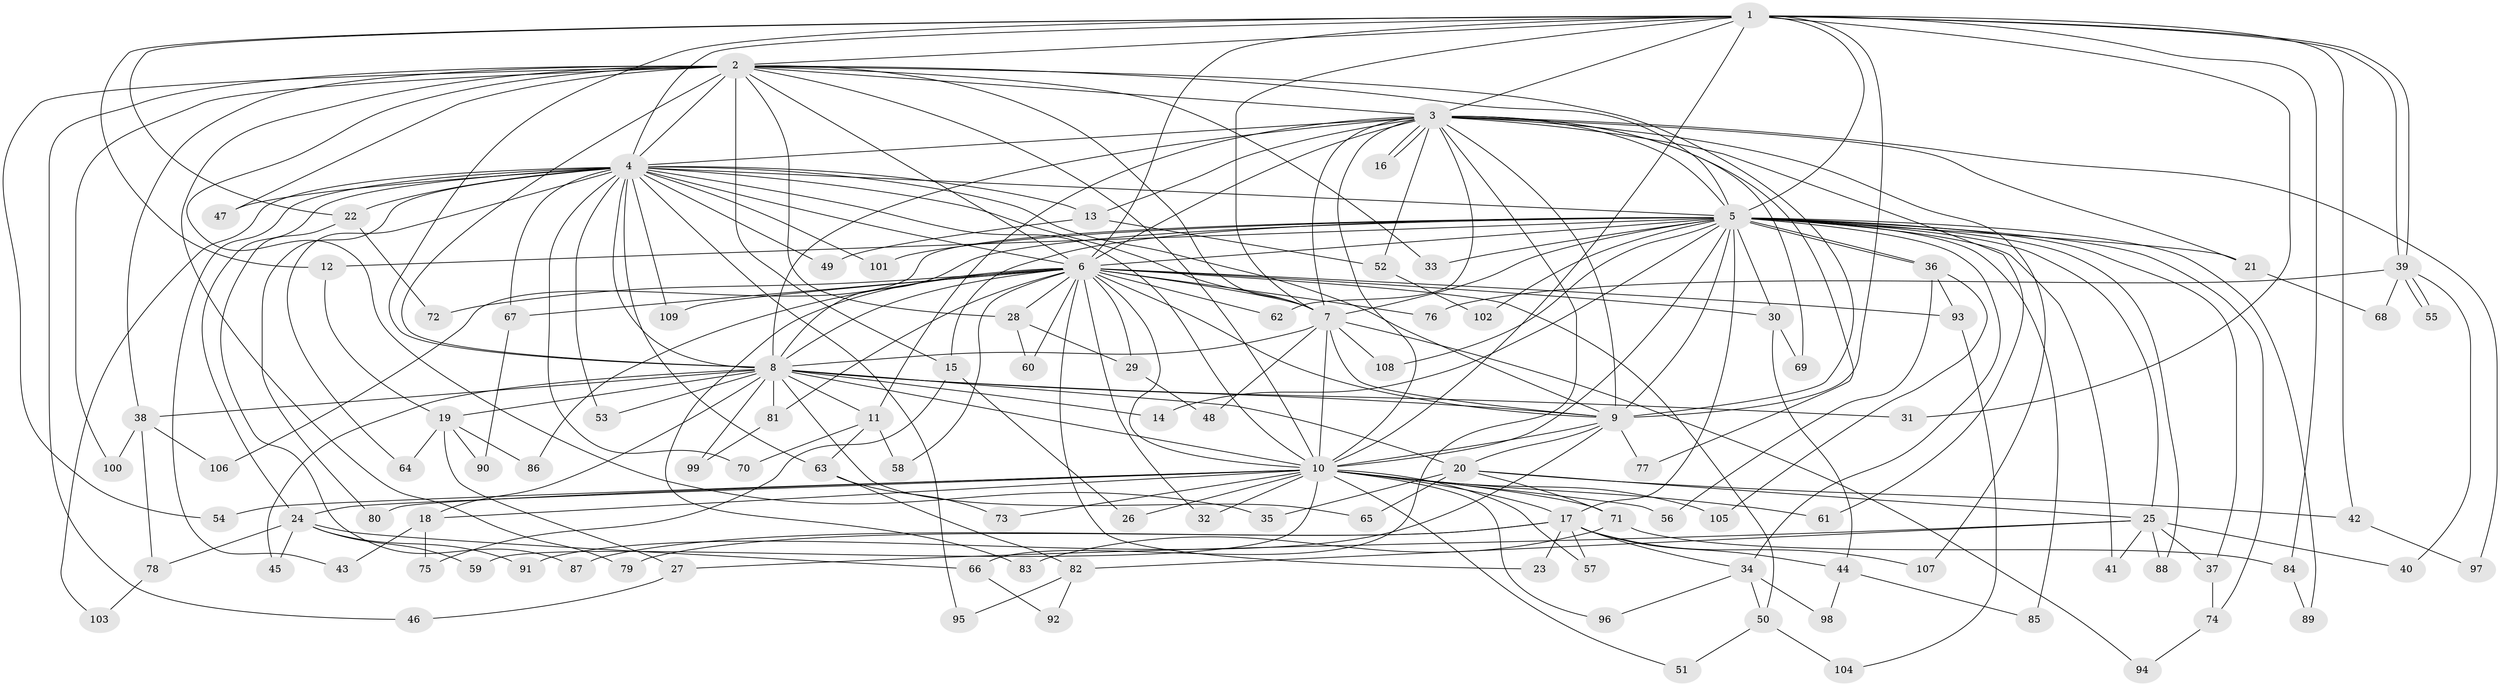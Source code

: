 // Generated by graph-tools (version 1.1) at 2025/43/03/09/25 04:43:49]
// undirected, 109 vertices, 243 edges
graph export_dot {
graph [start="1"]
  node [color=gray90,style=filled];
  1;
  2;
  3;
  4;
  5;
  6;
  7;
  8;
  9;
  10;
  11;
  12;
  13;
  14;
  15;
  16;
  17;
  18;
  19;
  20;
  21;
  22;
  23;
  24;
  25;
  26;
  27;
  28;
  29;
  30;
  31;
  32;
  33;
  34;
  35;
  36;
  37;
  38;
  39;
  40;
  41;
  42;
  43;
  44;
  45;
  46;
  47;
  48;
  49;
  50;
  51;
  52;
  53;
  54;
  55;
  56;
  57;
  58;
  59;
  60;
  61;
  62;
  63;
  64;
  65;
  66;
  67;
  68;
  69;
  70;
  71;
  72;
  73;
  74;
  75;
  76;
  77;
  78;
  79;
  80;
  81;
  82;
  83;
  84;
  85;
  86;
  87;
  88;
  89;
  90;
  91;
  92;
  93;
  94;
  95;
  96;
  97;
  98;
  99;
  100;
  101;
  102;
  103;
  104;
  105;
  106;
  107;
  108;
  109;
  1 -- 2;
  1 -- 3;
  1 -- 4;
  1 -- 5;
  1 -- 6;
  1 -- 7;
  1 -- 8;
  1 -- 9;
  1 -- 10;
  1 -- 12;
  1 -- 22;
  1 -- 31;
  1 -- 39;
  1 -- 39;
  1 -- 42;
  1 -- 84;
  2 -- 3;
  2 -- 4;
  2 -- 5;
  2 -- 6;
  2 -- 7;
  2 -- 8;
  2 -- 9;
  2 -- 10;
  2 -- 15;
  2 -- 28;
  2 -- 33;
  2 -- 35;
  2 -- 38;
  2 -- 46;
  2 -- 47;
  2 -- 54;
  2 -- 79;
  2 -- 100;
  3 -- 4;
  3 -- 5;
  3 -- 6;
  3 -- 7;
  3 -- 8;
  3 -- 9;
  3 -- 10;
  3 -- 11;
  3 -- 13;
  3 -- 16;
  3 -- 16;
  3 -- 21;
  3 -- 52;
  3 -- 61;
  3 -- 62;
  3 -- 66;
  3 -- 69;
  3 -- 77;
  3 -- 97;
  3 -- 107;
  4 -- 5;
  4 -- 6;
  4 -- 7;
  4 -- 8;
  4 -- 9;
  4 -- 10;
  4 -- 13;
  4 -- 22;
  4 -- 24;
  4 -- 43;
  4 -- 47;
  4 -- 49;
  4 -- 53;
  4 -- 63;
  4 -- 64;
  4 -- 67;
  4 -- 70;
  4 -- 80;
  4 -- 95;
  4 -- 101;
  4 -- 103;
  4 -- 109;
  5 -- 6;
  5 -- 7;
  5 -- 8;
  5 -- 9;
  5 -- 10;
  5 -- 12;
  5 -- 14;
  5 -- 15;
  5 -- 17;
  5 -- 21;
  5 -- 25;
  5 -- 30;
  5 -- 33;
  5 -- 34;
  5 -- 36;
  5 -- 36;
  5 -- 37;
  5 -- 41;
  5 -- 74;
  5 -- 85;
  5 -- 88;
  5 -- 89;
  5 -- 101;
  5 -- 102;
  5 -- 106;
  5 -- 108;
  6 -- 7;
  6 -- 8;
  6 -- 9;
  6 -- 10;
  6 -- 23;
  6 -- 28;
  6 -- 29;
  6 -- 30;
  6 -- 32;
  6 -- 50;
  6 -- 58;
  6 -- 60;
  6 -- 62;
  6 -- 67;
  6 -- 72;
  6 -- 76;
  6 -- 81;
  6 -- 83;
  6 -- 86;
  6 -- 93;
  6 -- 109;
  7 -- 8;
  7 -- 9;
  7 -- 10;
  7 -- 48;
  7 -- 94;
  7 -- 108;
  8 -- 9;
  8 -- 10;
  8 -- 11;
  8 -- 14;
  8 -- 18;
  8 -- 19;
  8 -- 20;
  8 -- 31;
  8 -- 38;
  8 -- 45;
  8 -- 53;
  8 -- 65;
  8 -- 81;
  8 -- 99;
  9 -- 10;
  9 -- 20;
  9 -- 77;
  9 -- 91;
  10 -- 17;
  10 -- 18;
  10 -- 24;
  10 -- 26;
  10 -- 32;
  10 -- 51;
  10 -- 54;
  10 -- 56;
  10 -- 57;
  10 -- 59;
  10 -- 61;
  10 -- 71;
  10 -- 73;
  10 -- 80;
  10 -- 96;
  10 -- 105;
  11 -- 58;
  11 -- 63;
  11 -- 70;
  12 -- 19;
  13 -- 49;
  13 -- 52;
  15 -- 26;
  15 -- 75;
  17 -- 23;
  17 -- 34;
  17 -- 44;
  17 -- 57;
  17 -- 79;
  17 -- 87;
  17 -- 107;
  18 -- 43;
  18 -- 75;
  19 -- 27;
  19 -- 64;
  19 -- 86;
  19 -- 90;
  20 -- 25;
  20 -- 35;
  20 -- 42;
  20 -- 65;
  20 -- 71;
  21 -- 68;
  22 -- 72;
  22 -- 87;
  24 -- 45;
  24 -- 59;
  24 -- 66;
  24 -- 78;
  24 -- 91;
  25 -- 27;
  25 -- 37;
  25 -- 40;
  25 -- 41;
  25 -- 82;
  25 -- 88;
  27 -- 46;
  28 -- 29;
  28 -- 60;
  29 -- 48;
  30 -- 44;
  30 -- 69;
  34 -- 50;
  34 -- 96;
  34 -- 98;
  36 -- 56;
  36 -- 93;
  36 -- 105;
  37 -- 74;
  38 -- 78;
  38 -- 100;
  38 -- 106;
  39 -- 40;
  39 -- 55;
  39 -- 55;
  39 -- 68;
  39 -- 76;
  42 -- 97;
  44 -- 85;
  44 -- 98;
  50 -- 51;
  50 -- 104;
  52 -- 102;
  63 -- 73;
  63 -- 82;
  66 -- 92;
  67 -- 90;
  71 -- 83;
  71 -- 84;
  74 -- 94;
  78 -- 103;
  81 -- 99;
  82 -- 92;
  82 -- 95;
  84 -- 89;
  93 -- 104;
}

